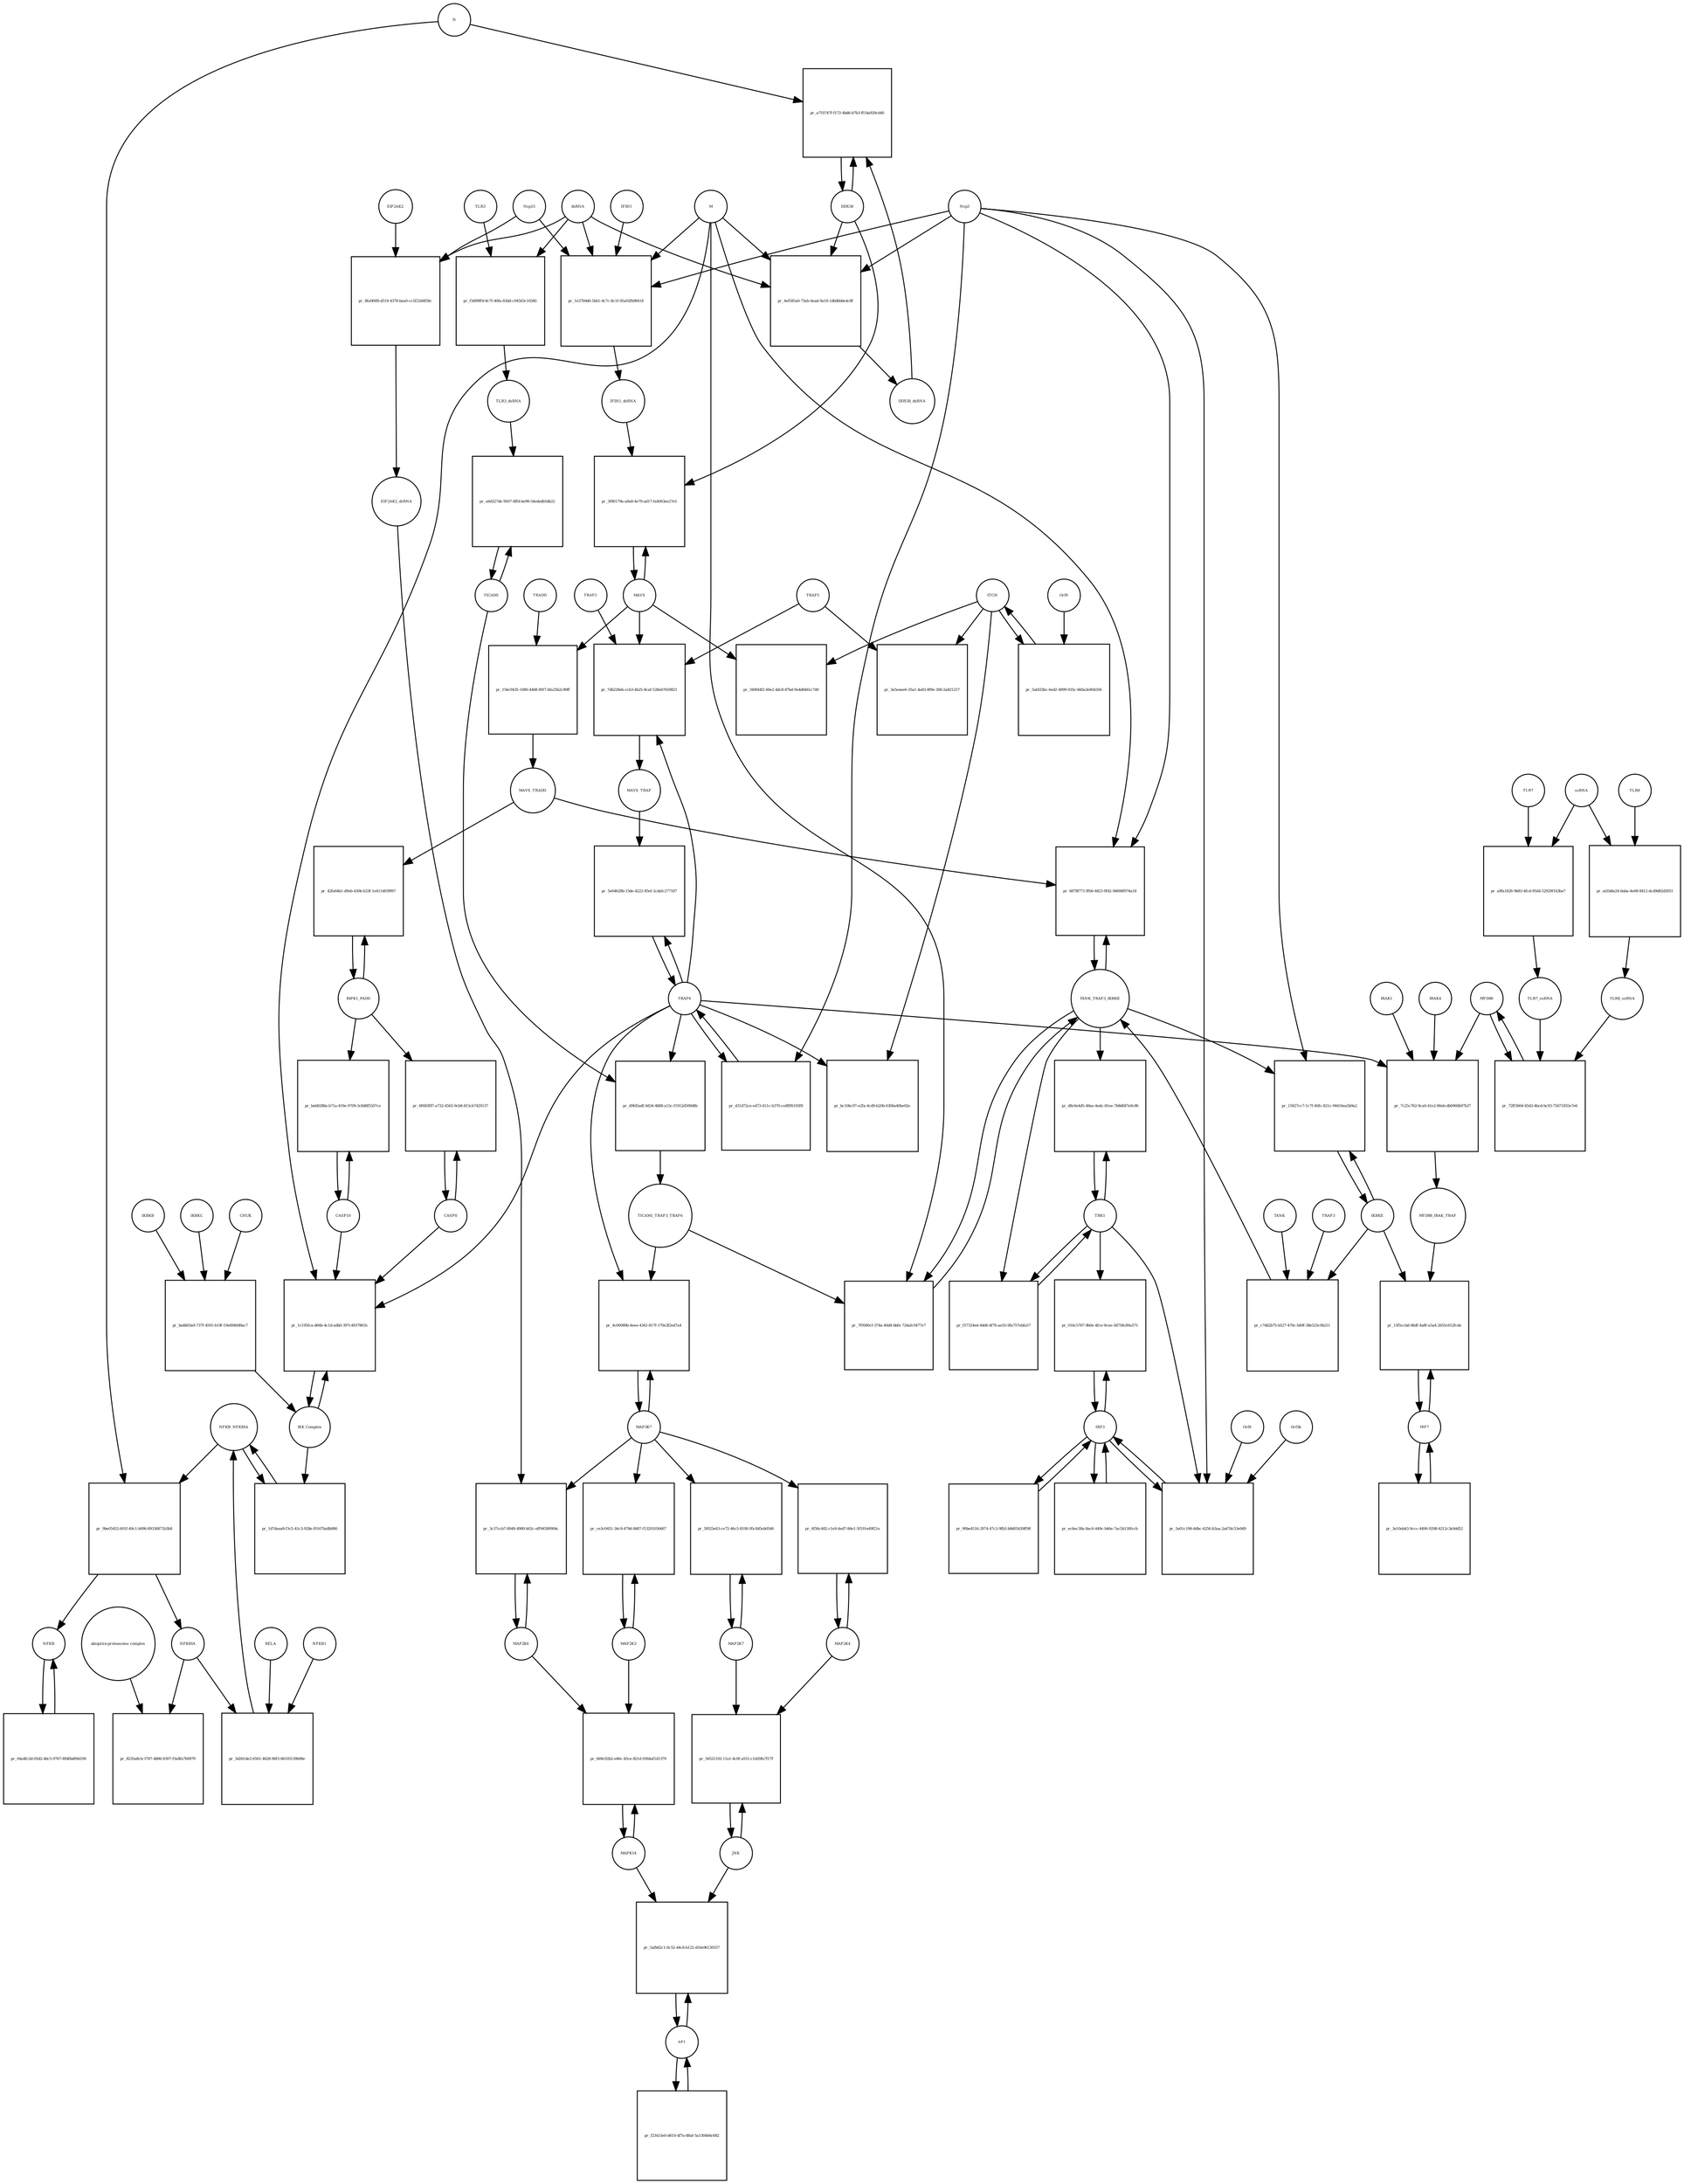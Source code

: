 strict digraph  {
NFKB_NFKBIA [annotation="", bipartite=0, cls=complex, fontsize=4, label=NFKB_NFKBIA, shape=circle];
"pr_9be05452-601f-49c1-b096-89336871b3b8" [annotation="", bipartite=1, cls=process, fontsize=4, label="pr_9be05452-601f-49c1-b096-89336871b3b8", shape=square];
NFKB [annotation="", bipartite=0, cls=complex, fontsize=4, label=NFKB, shape=circle];
NFKBIA [annotation=urn_miriam_hgnc_7797, bipartite=0, cls=macromolecule, fontsize=4, label=NFKBIA, shape=circle];
N [annotation=urn_miriam_ncbiprotein_1798174255, bipartite=0, cls=macromolecule, fontsize=4, label=N, shape=circle];
TLR3 [annotation=urn_miriam_hgnc_11849, bipartite=0, cls="macromolecule multimer", fontsize=4, label=TLR3, shape=circle];
"pr_f3d99ff4-8c7f-40fa-83dd-c04563c16580" [annotation="", bipartite=1, cls=process, fontsize=4, label="pr_f3d99ff4-8c7f-40fa-83dd-c04563c16580", shape=square];
dsRNA [annotation="", bipartite=0, cls="nucleic acid feature", fontsize=4, label=dsRNA, shape=circle];
TLR3_dsRNA [annotation="", bipartite=0, cls=complex, fontsize=4, label=TLR3_dsRNA, shape=circle];
"pr_4ef585a0-73eb-4ead-9a18-1d6dbb6e4c8f" [annotation="", bipartite=1, cls=process, fontsize=4, label="pr_4ef585a0-73eb-4ead-9a18-1d6dbb6e4c8f", shape=square];
DDX58_dsRNA [annotation="", bipartite=0, cls=complex, fontsize=4, label=DDX58_dsRNA, shape=circle];
M [annotation=urn_miriam_ncbiprotein_1796318601, bipartite=0, cls=macromolecule, fontsize=4, label=M, shape=circle];
Nsp3 [annotation=urn_miriam_ncbiprotein_1802476807, bipartite=0, cls=macromolecule, fontsize=4, label=Nsp3, shape=circle];
DDX58 [annotation=urn_miriam_hgnc_19102, bipartite=0, cls=macromolecule, fontsize=4, label=DDX58, shape=circle];
"pr_1e37b9d6-5bb1-4c7c-8c1f-05a02fb98418" [annotation="", bipartite=1, cls=process, fontsize=4, label="pr_1e37b9d6-5bb1-4c7c-8c1f-05a02fb98418", shape=square];
IFIH1_dsRNA [annotation="", bipartite=0, cls=complex, fontsize=4, label=IFIH1_dsRNA, shape=circle];
Nsp15 [annotation=urn_miriam_ncbiprotein_1802476818, bipartite=0, cls=macromolecule, fontsize=4, label=Nsp15, shape=circle];
IFIH1 [annotation=urn_miriam_hgnc_18873, bipartite=0, cls=macromolecule, fontsize=4, label=IFIH1, shape=circle];
"pr_a755747f-f172-4bd6-b7b3-ff14a920cd40" [annotation="", bipartite=1, cls=process, fontsize=4, label="pr_a755747f-f172-4bd6-b7b3-ff14a920cd40", shape=square];
MAVS [annotation=urn_miriam_hgnc_29233, bipartite=0, cls="macromolecule multimer", fontsize=4, label=MAVS, shape=circle];
"pr_3f80179a-a9a8-4e79-ad17-fa4063ee27e5" [annotation="", bipartite=1, cls=process, fontsize=4, label="pr_3f80179a-a9a8-4e79-ad17-fa4063ee27e5", shape=square];
"pr_8235a8cb-3767-4886-8307-f3a8fa7b9979" [annotation="", bipartite=1, cls=process, fontsize=4, label="pr_8235a8cb-3767-4886-8307-f3a8fa7b9979", shape=square];
"ubiquitin-proteasome complex" [annotation="", bipartite=0, cls=complex, fontsize=4, label="ubiquitin-proteasome complex", shape=circle];
IRF3 [annotation=urn_miriam_hgnc_6118, bipartite=0, cls="macromolecule multimer", fontsize=4, label=IRF3, shape=circle];
"pr_016c5767-9b0e-4fce-9cee-3d758c89a575" [annotation="", bipartite=1, cls=process, fontsize=4, label="pr_016c5767-9b0e-4fce-9cee-3d758c89a575", shape=square];
TBK1 [annotation="", bipartite=0, cls=macromolecule, fontsize=4, label=TBK1, shape=circle];
"pr_5e01c198-4dbc-4256-b3aa-2a47dc53e0d9" [annotation="", bipartite=1, cls=process, fontsize=4, label="pr_5e01c198-4dbc-4256-b3aa-2a47dc53e0d9", shape=square];
Orf3b [annotation=urn_miriam_uniprot_P59633, bipartite=0, cls=macromolecule, fontsize=4, label=Orf3b, shape=circle];
Orf8 [annotation=urn_miriam_ncbiprotein_1796318604, bipartite=0, cls=macromolecule, fontsize=4, label=Orf8, shape=circle];
IRF7 [annotation=urn_miriam_hgnc_6122, bipartite=0, cls="macromolecule multimer", fontsize=4, label=IRF7, shape=circle];
"pr_15f5ccbd-06df-4a8f-a5a4-2655c612fcde" [annotation="", bipartite=1, cls=process, fontsize=4, label="pr_15f5ccbd-06df-4a8f-a5a4-2655c612fcde", shape=square];
IKBKE [annotation=urn_miriam_hgnc_14552, bipartite=0, cls=macromolecule, fontsize=4, label=IKBKE, shape=circle];
MYD88_IRAK_TRAF [annotation="", bipartite=0, cls=complex, fontsize=4, label=MYD88_IRAK_TRAF, shape=circle];
TRAF6 [annotation=urn_miriam_hgnc_12036, bipartite=0, cls=macromolecule, fontsize=4, label=TRAF6, shape=circle];
"pr_5e64628b-15de-4222-85ef-2cdafc277187" [annotation="", bipartite=1, cls=process, fontsize=4, label="pr_5e64628b-15de-4222-85ef-2cdafc277187", shape=square];
MAVS_TRAF [annotation="", bipartite=0, cls=complex, fontsize=4, label=MAVS_TRAF, shape=circle];
"pr_349f44f2-60e2-4dc8-87bd-9e4d8461c749" [annotation="", bipartite=1, cls=process, fontsize=4, label="pr_349f44f2-60e2-4dc8-87bd-9e4d8461c749", shape=square];
ITCH [annotation="", bipartite=0, cls=macromolecule, fontsize=4, label=ITCH, shape=circle];
TRAF5 [annotation=urn_miriam_hgnc_12035, bipartite=0, cls=macromolecule, fontsize=4, label=TRAF5, shape=circle];
"pr_3a5eaee6-35a1-4a83-8f9e-30fc2a821217" [annotation="", bipartite=1, cls=process, fontsize=4, label="pr_3a5eaee6-35a1-4a83-8f9e-30fc2a821217", shape=square];
"pr_bc10bc97-e2fa-4cd9-b20b-6306a40be02e" [annotation="", bipartite=1, cls=process, fontsize=4, label="pr_bc10bc97-e2fa-4cd9-b20b-6306a40be02e", shape=square];
TICAM1 [annotation=urn_miriam_hgnc_18348, bipartite=0, cls=macromolecule, fontsize=4, label=TICAM1, shape=circle];
"pr_a6d327de-9507-4ffd-be99-54ededb5db22" [annotation="", bipartite=1, cls=process, fontsize=4, label="pr_a6d327de-9507-4ffd-be99-54ededb5db22", shape=square];
"pr_d9fd5adf-0d34-4888-a15c-f1912d509d8b" [annotation="", bipartite=1, cls=process, fontsize=4, label="pr_d9fd5adf-0d34-4888-a15c-f1912d509d8b", shape=square];
TICAM1_TRAF3_TRAF6 [annotation="", bipartite=0, cls=complex, fontsize=4, label=TICAM1_TRAF3_TRAF6, shape=circle];
TANK_TRAF3_IKBKE [annotation="", bipartite=0, cls=complex, fontsize=4, label=TANK_TRAF3_IKBKE, shape=circle];
"pr_7f9580cf-374a-40d4-bbfe-724afc0477e7" [annotation="", bipartite=1, cls=process, fontsize=4, label="pr_7f9580cf-374a-40d4-bbfe-724afc0477e7", shape=square];
"pr_d8c6e4d5-48ae-4edc-81ee-7b8d687e9c86" [annotation="", bipartite=1, cls=process, fontsize=4, label="pr_d8c6e4d5-48ae-4edc-81ee-7b8d687e9c86", shape=square];
"pr_15827cc7-1c7f-40fc-821c-94416ea5b9a2" [annotation="", bipartite=1, cls=process, fontsize=4, label="pr_15827cc7-1c7f-40fc-821c-94416ea5b9a2", shape=square];
MYD88 [annotation="", bipartite=0, cls=macromolecule, fontsize=4, label=MYD88, shape=circle];
"pr_7c25c762-9ca0-41e2-86eb-db0960b97b37" [annotation="", bipartite=1, cls=process, fontsize=4, label="pr_7c25c762-9ca0-41e2-86eb-db0960b97b37", shape=square];
IRAK1 [annotation=urn_miriam_hgnc_6112, bipartite=0, cls=macromolecule, fontsize=4, label=IRAK1, shape=circle];
IRAK4 [annotation=urn_miriam_hgnc_17967, bipartite=0, cls=macromolecule, fontsize=4, label=IRAK4, shape=circle];
TLR7 [annotation=urn_miriam_hgnc_15631, bipartite=0, cls=macromolecule, fontsize=4, label=TLR7, shape=circle];
"pr_a9fa1826-9b83-4fcd-95d4-52929f163ba7" [annotation="", bipartite=1, cls=process, fontsize=4, label="pr_a9fa1826-9b83-4fcd-95d4-52929f163ba7", shape=square];
TLR7_ssRNA [annotation="", bipartite=0, cls=complex, fontsize=4, label=TLR7_ssRNA, shape=circle];
ssRNA [annotation="", bipartite=0, cls="nucleic acid feature", fontsize=4, label=ssRNA, shape=circle];
TLR8 [annotation=urn_miriam_hgnc_15632, bipartite=0, cls=macromolecule, fontsize=4, label=TLR8, shape=circle];
"pr_ad1b8a24-6aba-4e68-8412-dcd9d82d3051" [annotation="", bipartite=1, cls=process, fontsize=4, label="pr_ad1b8a24-6aba-4e68-8412-dcd9d82d3051", shape=square];
TLR8_ssRNA [annotation="", bipartite=0, cls=complex, fontsize=4, label=TLR8_ssRNA, shape=circle];
"pr_72ff3664-65d3-4bcd-bc93-75671855e7e6" [annotation="", bipartite=1, cls=process, fontsize=4, label="pr_72ff3664-65d3-4bcd-bc93-75671855e7e6", shape=square];
MAP3K7 [annotation="", bipartite=0, cls=macromolecule, fontsize=4, label=MAP3K7, shape=circle];
"pr_4c00089b-4eee-4341-817f-170e3f2ed7a4" [annotation="", bipartite=1, cls=process, fontsize=4, label="pr_4c00089b-4eee-4341-817f-170e3f2ed7a4", shape=square];
TRAF2 [annotation=urn_miriam_hgnc_12032, bipartite=0, cls=macromolecule, fontsize=4, label=TRAF2, shape=circle];
"pr_7db228eb-ccb3-4b25-8caf-528eb7659821" [annotation="", bipartite=1, cls=process, fontsize=4, label="pr_7db228eb-ccb3-4b25-8caf-528eb7659821", shape=square];
"pr_5afd33bc-6ed2-4999-935c-660a3e804356" [annotation="", bipartite=1, cls=process, fontsize=4, label="pr_5afd33bc-6ed2-4999-935c-660a3e804356", shape=square];
Orf9 [annotation=urn_miriam_uniprot_P59636, bipartite=0, cls=macromolecule, fontsize=4, label=Orf9, shape=circle];
"pr_15bc9435-1080-4468-85f7-bfa25b2c90ff" [annotation="", bipartite=1, cls=process, fontsize=4, label="pr_15bc9435-1080-4468-85f7-bfa25b2c90ff", shape=square];
MAVS_TRADD [annotation="", bipartite=0, cls=complex, fontsize=4, label=MAVS_TRADD, shape=circle];
TRADD [annotation=urn_miriam_hgnc_12030, bipartite=0, cls=macromolecule, fontsize=4, label=TRADD, shape=circle];
"pr_d31d72ce-e473-411c-b370-ce8fff6193f8" [annotation="", bipartite=1, cls=process, fontsize=4, label="pr_d31d72ce-e473-411c-b370-ce8fff6193f8", shape=square];
AP1 [annotation="", bipartite=0, cls=complex, fontsize=4, label=AP1, shape=circle];
"pr_5afb62c1-6c52-44c8-b122-d16e96130557" [annotation="", bipartite=1, cls=process, fontsize=4, label="pr_5afb62c1-6c52-44c8-b122-d16e96130557", shape=square];
MAPK14 [annotation="", bipartite=0, cls=macromolecule, fontsize=4, label=MAPK14, shape=circle];
JNK [annotation="", bipartite=0, cls=complex, fontsize=4, label=JNK, shape=circle];
"pr_56521102-11a1-4c0f-a551-c1d20fa7f17f" [annotation="", bipartite=1, cls=process, fontsize=4, label="pr_56521102-11a1-4c0f-a551-c1d20fa7f17f", shape=square];
MAP2K7 [annotation="", bipartite=0, cls=macromolecule, fontsize=4, label=MAP2K7, shape=circle];
MAP2K4 [annotation="", bipartite=0, cls=macromolecule, fontsize=4, label=MAP2K4, shape=circle];
"pr_6f56c482-c1e9-4ed7-84e1-5f191e49f21e" [annotation="", bipartite=1, cls=process, fontsize=4, label="pr_6f56c482-c1e9-4ed7-84e1-5f191e49f21e", shape=square];
"pr_5f025e63-ce72-46c5-8100-95c845eb0546" [annotation="", bipartite=1, cls=process, fontsize=4, label="pr_5f025e63-ce72-46c5-8100-95c845eb0546", shape=square];
MAP2K3 [annotation="", bipartite=0, cls=macromolecule, fontsize=4, label=MAP2K3, shape=circle];
"pr_ce3c0451-34c9-479d-8487-f13201056667" [annotation="", bipartite=1, cls=process, fontsize=4, label="pr_ce3c0451-34c9-479d-8487-f13201056667", shape=square];
MAP2K6 [annotation="", bipartite=0, cls=macromolecule, fontsize=4, label=MAP2K6, shape=circle];
"pr_3c37ccb7-8949-4980-b02c-eff94589904c" [annotation="", bipartite=1, cls=process, fontsize=4, label="pr_3c37ccb7-8949-4980-b02c-eff94589904c", shape=square];
EIF2AK2_dsRNA [annotation="", bipartite=0, cls=complex, fontsize=4, label=EIF2AK2_dsRNA, shape=circle];
"pr_8fa0f6f8-d519-4378-bea0-cc5f23d4f58c" [annotation="", bipartite=1, cls=process, fontsize=4, label="pr_8fa0f6f8-d519-4378-bea0-cc5f23d4f58c", shape=square];
EIF2AK2 [annotation=urn_miriam_hgnc_9437, bipartite=0, cls=macromolecule, fontsize=4, label=EIF2AK2, shape=circle];
RIPK1_FADD [annotation="", bipartite=0, cls=complex, fontsize=4, label=RIPK1_FADD, shape=circle];
"pr_42fa64b1-d9eb-430b-b33f-1e411d039f67" [annotation="", bipartite=1, cls=process, fontsize=4, label="pr_42fa64b1-d9eb-430b-b33f-1e411d039f67", shape=square];
CASP8 [annotation="", bipartite=0, cls=macromolecule, fontsize=4, label=CASP8, shape=circle];
"pr_6f683f87-a732-4563-9cb8-815cb7429137" [annotation="", bipartite=1, cls=process, fontsize=4, label="pr_6f683f87-a732-4563-9cb8-815cb7429137", shape=square];
CASP10 [annotation="", bipartite=0, cls=macromolecule, fontsize=4, label=CASP10, shape=circle];
"pr_beb8288a-b71a-419e-9709-3c8d8f5507ce" [annotation="", bipartite=1, cls=process, fontsize=4, label="pr_beb8288a-b71a-419e-9709-3c8d8f5507ce", shape=square];
"pr_1d7daea8-f3c5-41c3-928e-f0167ba8b886" [annotation="", bipartite=1, cls=process, fontsize=4, label="pr_1d7daea8-f3c5-41c3-928e-f0167ba8b886", shape=square];
"IKK Complex" [annotation="", bipartite=0, cls=complex, fontsize=4, label="IKK Complex", shape=circle];
"pr_1c195fca-d66b-4c1d-adb0-397c4937861b" [annotation="", bipartite=1, cls=process, fontsize=4, label="pr_1c195fca-d66b-4c1d-adb0-397c4937861b", shape=square];
"pr_5d261de2-6561-4628-96f3-66105139b98e" [annotation="", bipartite=1, cls=process, fontsize=4, label="pr_5d261de2-6561-4628-96f3-66105139b98e", shape=square];
RELA [annotation="", bipartite=0, cls=macromolecule, fontsize=4, label=RELA, shape=circle];
NFKB1 [annotation="", bipartite=0, cls=macromolecule, fontsize=4, label=NFKB1, shape=circle];
IKBKG [annotation="", bipartite=0, cls=macromolecule, fontsize=4, label=IKBKG, shape=circle];
"pr_ba4b03a9-737f-4591-b19f-19e6940d9ac7" [annotation="", bipartite=1, cls=process, fontsize=4, label="pr_ba4b03a9-737f-4591-b19f-19e6940d9ac7", shape=square];
CHUK [annotation="", bipartite=0, cls=macromolecule, fontsize=4, label=CHUK, shape=circle];
IKBKB [annotation="", bipartite=0, cls=macromolecule, fontsize=4, label=IKBKB, shape=circle];
"pr_6878f771-ffb0-4823-9f42-94606f974a18" [annotation="", bipartite=1, cls=process, fontsize=4, label="pr_6878f771-ffb0-4823-9f42-94606f974a18", shape=square];
"pr_f57324ed-44d6-4f76-ae55-9fa757ebfa57" [annotation="", bipartite=1, cls=process, fontsize=4, label="pr_f57324ed-44d6-4f76-ae55-9fa757ebfa57", shape=square];
"pr_669c02b2-e46c-45ce-821d-9364af1d1379" [annotation="", bipartite=1, cls=process, fontsize=4, label="pr_669c02b2-e46c-45ce-821d-9364af1d1379", shape=square];
TRAF3 [annotation="", bipartite=0, cls=macromolecule, fontsize=4, label=TRAF3, shape=circle];
"pr_c7dd2b75-b527-470c-b49f-38e525c0b211" [annotation="", bipartite=1, cls=process, fontsize=4, label="pr_c7dd2b75-b527-470c-b49f-38e525c0b211", shape=square];
TANK [annotation="", bipartite=0, cls=macromolecule, fontsize=4, label=TANK, shape=circle];
"pr_04a4fc2d-05d2-46c5-9767-894fbd09d100" [annotation="", bipartite=1, cls=process, fontsize=4, label="pr_04a4fc2d-05d2-46c5-9767-894fbd09d100", shape=square];
"pr_ec6ec38a-8ac6-449c-b46e-7ac5b130fccb" [annotation="", bipartite=1, cls=process, fontsize=4, label="pr_ec6ec38a-8ac6-449c-b46e-7ac5b130fccb", shape=square];
"pr_90be4516-2974-47c3-9fb5-b8d05439ff98" [annotation="", bipartite=1, cls=process, fontsize=4, label="pr_90be4516-2974-47c3-9fb5-b8d05439ff98", shape=square];
"pr_3e10ab43-9ccc-4490-9298-4212c3a9dd52" [annotation="", bipartite=1, cls=process, fontsize=4, label="pr_3e10ab43-9ccc-4490-9298-4212c3a9dd52", shape=square];
"pr_f23415e0-d610-4f7a-88af-5a130466c682" [annotation="", bipartite=1, cls=process, fontsize=4, label="pr_f23415e0-d610-4f7a-88af-5a130466c682", shape=square];
NFKB_NFKBIA -> "pr_9be05452-601f-49c1-b096-89336871b3b8"  [annotation="", interaction_type=consumption];
NFKB_NFKBIA -> "pr_1d7daea8-f3c5-41c3-928e-f0167ba8b886"  [annotation="", interaction_type=consumption];
"pr_9be05452-601f-49c1-b096-89336871b3b8" -> NFKB  [annotation="", interaction_type=production];
"pr_9be05452-601f-49c1-b096-89336871b3b8" -> NFKBIA  [annotation="", interaction_type=production];
NFKB -> "pr_04a4fc2d-05d2-46c5-9767-894fbd09d100"  [annotation="", interaction_type=consumption];
NFKBIA -> "pr_8235a8cb-3767-4886-8307-f3a8fa7b9979"  [annotation="", interaction_type=consumption];
NFKBIA -> "pr_5d261de2-6561-4628-96f3-66105139b98e"  [annotation="", interaction_type=consumption];
N -> "pr_9be05452-601f-49c1-b096-89336871b3b8"  [annotation="urn_miriam_pubmed_16143815|urn_miriam_taxonomy_694009", interaction_type=stimulation];
N -> "pr_a755747f-f172-4bd6-b7b3-ff14a920cd40"  [annotation="urn_miriam_pubmed_25581309|urn_miriam_pubmed_28148787|urn_miriam_taxonomy_694009", interaction_type=inhibition];
TLR3 -> "pr_f3d99ff4-8c7f-40fa-83dd-c04563c16580"  [annotation="", interaction_type=consumption];
"pr_f3d99ff4-8c7f-40fa-83dd-c04563c16580" -> TLR3_dsRNA  [annotation="", interaction_type=production];
dsRNA -> "pr_f3d99ff4-8c7f-40fa-83dd-c04563c16580"  [annotation="", interaction_type=consumption];
dsRNA -> "pr_4ef585a0-73eb-4ead-9a18-1d6dbb6e4c8f"  [annotation="", interaction_type=consumption];
dsRNA -> "pr_1e37b9d6-5bb1-4c7c-8c1f-05a02fb98418"  [annotation="", interaction_type=consumption];
dsRNA -> "pr_8fa0f6f8-d519-4378-bea0-cc5f23d4f58c"  [annotation="", interaction_type=consumption];
TLR3_dsRNA -> "pr_a6d327de-9507-4ffd-be99-54ededb5db22"  [annotation=urn_miriam_pubmed_20303872, interaction_type=stimulation];
"pr_4ef585a0-73eb-4ead-9a18-1d6dbb6e4c8f" -> DDX58_dsRNA  [annotation="", interaction_type=production];
DDX58_dsRNA -> "pr_a755747f-f172-4bd6-b7b3-ff14a920cd40"  [annotation="urn_miriam_pubmed_25581309|urn_miriam_pubmed_28148787|urn_miriam_taxonomy_694009", interaction_type=catalysis];
M -> "pr_4ef585a0-73eb-4ead-9a18-1d6dbb6e4c8f"  [annotation="urn_miriam_pubmed_20303872|urn_miriam_pubmed_19380580|urn_miriam_pubmed_31226023|urn_miriam_taxonomy_694009", interaction_type=inhibition];
M -> "pr_1e37b9d6-5bb1-4c7c-8c1f-05a02fb98418"  [annotation="urn_miriam_pubmed_28484023|urn_miriam_pubmed_19380580|urn_miriam_pubmed_31226023|urn_miriam_taxonomy_694009", interaction_type=inhibition];
M -> "pr_7f9580cf-374a-40d4-bbfe-724afc0477e7"  [annotation="urn_miriam_pubmed_19380580|urn_miriam_pubmed_19366914|urn_miriam_taxonomy_694009", interaction_type=inhibition];
M -> "pr_1c195fca-d66b-4c1d-adb0-397c4937861b"  [annotation="urn_miriam_pubmed_19366914|urn_miriam_pubmed_20303872|urn_miriam_pubmed_17705188|urn_miriam_pubmed_694009", interaction_type=inhibition];
M -> "pr_6878f771-ffb0-4823-9f42-94606f974a18"  [annotation="urn_miriam_pubmed_19366914|urn_miriam_pubmed_27164085|urn_miriam_pubmed_19380580|urn_miriam_taxonomy_694009", interaction_type=inhibition];
Nsp3 -> "pr_4ef585a0-73eb-4ead-9a18-1d6dbb6e4c8f"  [annotation="urn_miriam_pubmed_20303872|urn_miriam_pubmed_19380580|urn_miriam_pubmed_31226023|urn_miriam_taxonomy_694009", interaction_type=inhibition];
Nsp3 -> "pr_1e37b9d6-5bb1-4c7c-8c1f-05a02fb98418"  [annotation="urn_miriam_pubmed_28484023|urn_miriam_pubmed_19380580|urn_miriam_pubmed_31226023|urn_miriam_taxonomy_694009", interaction_type=inhibition];
Nsp3 -> "pr_5e01c198-4dbc-4256-b3aa-2a47dc53e0d9"  [annotation="urn_miriam_pubmed_17761676|urn_miriam_pubmed_31226023|urn_miriam_taxonomy_694009", interaction_type=inhibition];
Nsp3 -> "pr_15827cc7-1c7f-40fc-821c-94416ea5b9a2"  [annotation="urn_miriam_pubmed_20303872|urn_miriam_pubmed_31226023|urn_miriam_taxonomy_694009", interaction_type=inhibition];
Nsp3 -> "pr_d31d72ce-e473-411c-b370-ce8fff6193f8"  [annotation="urn_miriam_pubmed_27164085|urn_miriam_taxonomy_694009", interaction_type=catalysis];
Nsp3 -> "pr_6878f771-ffb0-4823-9f42-94606f974a18"  [annotation="urn_miriam_pubmed_19366914|urn_miriam_pubmed_27164085|urn_miriam_pubmed_19380580|urn_miriam_taxonomy_694009", interaction_type=inhibition];
DDX58 -> "pr_4ef585a0-73eb-4ead-9a18-1d6dbb6e4c8f"  [annotation="", interaction_type=consumption];
DDX58 -> "pr_a755747f-f172-4bd6-b7b3-ff14a920cd40"  [annotation="", interaction_type=consumption];
DDX58 -> "pr_3f80179a-a9a8-4e79-ad17-fa4063ee27e5"  [annotation=urn_miriam_pubmed_25581309, interaction_type=catalysis];
"pr_1e37b9d6-5bb1-4c7c-8c1f-05a02fb98418" -> IFIH1_dsRNA  [annotation="", interaction_type=production];
IFIH1_dsRNA -> "pr_3f80179a-a9a8-4e79-ad17-fa4063ee27e5"  [annotation=urn_miriam_pubmed_25581309, interaction_type=catalysis];
Nsp15 -> "pr_1e37b9d6-5bb1-4c7c-8c1f-05a02fb98418"  [annotation="urn_miriam_pubmed_28484023|urn_miriam_pubmed_19380580|urn_miriam_pubmed_31226023|urn_miriam_taxonomy_694009", interaction_type=inhibition];
Nsp15 -> "pr_8fa0f6f8-d519-4378-bea0-cc5f23d4f58c"  [annotation="urn_miriam_pubmed_28484023|urn_miriam_pubmed_19366914|urn_miriam_taxonomy_694009", interaction_type=inhibition];
IFIH1 -> "pr_1e37b9d6-5bb1-4c7c-8c1f-05a02fb98418"  [annotation="", interaction_type=consumption];
"pr_a755747f-f172-4bd6-b7b3-ff14a920cd40" -> DDX58  [annotation="", interaction_type=production];
MAVS -> "pr_3f80179a-a9a8-4e79-ad17-fa4063ee27e5"  [annotation="", interaction_type=consumption];
MAVS -> "pr_349f44f2-60e2-4dc8-87bd-9e4d8461c749"  [annotation="", interaction_type=consumption];
MAVS -> "pr_7db228eb-ccb3-4b25-8caf-528eb7659821"  [annotation="", interaction_type=consumption];
MAVS -> "pr_15bc9435-1080-4468-85f7-bfa25b2c90ff"  [annotation="", interaction_type=consumption];
"pr_3f80179a-a9a8-4e79-ad17-fa4063ee27e5" -> MAVS  [annotation="", interaction_type=production];
"ubiquitin-proteasome complex" -> "pr_8235a8cb-3767-4886-8307-f3a8fa7b9979"  [annotation=urn_miriam_pubmed_20303872, interaction_type=catalysis];
IRF3 -> "pr_016c5767-9b0e-4fce-9cee-3d758c89a575"  [annotation="", interaction_type=consumption];
IRF3 -> "pr_5e01c198-4dbc-4256-b3aa-2a47dc53e0d9"  [annotation="", interaction_type=consumption];
IRF3 -> "pr_ec6ec38a-8ac6-449c-b46e-7ac5b130fccb"  [annotation="", interaction_type=consumption];
IRF3 -> "pr_90be4516-2974-47c3-9fb5-b8d05439ff98"  [annotation="", interaction_type=consumption];
"pr_016c5767-9b0e-4fce-9cee-3d758c89a575" -> IRF3  [annotation="", interaction_type=production];
TBK1 -> "pr_016c5767-9b0e-4fce-9cee-3d758c89a575"  [annotation=urn_miriam_pubmed_25581309, interaction_type=catalysis];
TBK1 -> "pr_5e01c198-4dbc-4256-b3aa-2a47dc53e0d9"  [annotation="urn_miriam_pubmed_17761676|urn_miriam_pubmed_31226023|urn_miriam_taxonomy_694009", interaction_type=catalysis];
TBK1 -> "pr_d8c6e4d5-48ae-4edc-81ee-7b8d687e9c86"  [annotation="", interaction_type=consumption];
TBK1 -> "pr_f57324ed-44d6-4f76-ae55-9fa757ebfa57"  [annotation="", interaction_type=consumption];
"pr_5e01c198-4dbc-4256-b3aa-2a47dc53e0d9" -> IRF3  [annotation="", interaction_type=production];
Orf3b -> "pr_5e01c198-4dbc-4256-b3aa-2a47dc53e0d9"  [annotation="urn_miriam_pubmed_17761676|urn_miriam_pubmed_31226023|urn_miriam_taxonomy_694009", interaction_type=inhibition];
Orf8 -> "pr_5e01c198-4dbc-4256-b3aa-2a47dc53e0d9"  [annotation="urn_miriam_pubmed_17761676|urn_miriam_pubmed_31226023|urn_miriam_taxonomy_694009", interaction_type=inhibition];
IRF7 -> "pr_15f5ccbd-06df-4a8f-a5a4-2655c612fcde"  [annotation="", interaction_type=consumption];
IRF7 -> "pr_3e10ab43-9ccc-4490-9298-4212c3a9dd52"  [annotation="", interaction_type=consumption];
"pr_15f5ccbd-06df-4a8f-a5a4-2655c612fcde" -> IRF7  [annotation="", interaction_type=production];
IKBKE -> "pr_15f5ccbd-06df-4a8f-a5a4-2655c612fcde"  [annotation=urn_miriam_pubmed_20303872, interaction_type=catalysis];
IKBKE -> "pr_15827cc7-1c7f-40fc-821c-94416ea5b9a2"  [annotation="", interaction_type=consumption];
IKBKE -> "pr_c7dd2b75-b527-470c-b49f-38e525c0b211"  [annotation="", interaction_type=consumption];
MYD88_IRAK_TRAF -> "pr_15f5ccbd-06df-4a8f-a5a4-2655c612fcde"  [annotation=urn_miriam_pubmed_20303872, interaction_type=catalysis];
TRAF6 -> "pr_5e64628b-15de-4222-85ef-2cdafc277187"  [annotation="", interaction_type=consumption];
TRAF6 -> "pr_bc10bc97-e2fa-4cd9-b20b-6306a40be02e"  [annotation="", interaction_type=consumption];
TRAF6 -> "pr_d9fd5adf-0d34-4888-a15c-f1912d509d8b"  [annotation="", interaction_type=consumption];
TRAF6 -> "pr_7c25c762-9ca0-41e2-86eb-db0960b97b37"  [annotation="", interaction_type=consumption];
TRAF6 -> "pr_4c00089b-4eee-4341-817f-170e3f2ed7a4"  [annotation=urn_miriam_pubmed_19366914, interaction_type=stimulation];
TRAF6 -> "pr_7db228eb-ccb3-4b25-8caf-528eb7659821"  [annotation="", interaction_type=consumption];
TRAF6 -> "pr_d31d72ce-e473-411c-b370-ce8fff6193f8"  [annotation="", interaction_type=consumption];
TRAF6 -> "pr_1c195fca-d66b-4c1d-adb0-397c4937861b"  [annotation="urn_miriam_pubmed_19366914|urn_miriam_pubmed_20303872|urn_miriam_pubmed_17705188|urn_miriam_pubmed_694009", interaction_type=stimulation];
"pr_5e64628b-15de-4222-85ef-2cdafc277187" -> TRAF6  [annotation="", interaction_type=production];
MAVS_TRAF -> "pr_5e64628b-15de-4222-85ef-2cdafc277187"  [annotation=urn_miriam_pubmed_19366914, interaction_type=catalysis];
ITCH -> "pr_349f44f2-60e2-4dc8-87bd-9e4d8461c749"  [annotation=urn_miriam_pubmed_25135833, interaction_type=catalysis];
ITCH -> "pr_3a5eaee6-35a1-4a83-8f9e-30fc2a821217"  [annotation=urn_miriam_pubmed_25135833, interaction_type=catalysis];
ITCH -> "pr_bc10bc97-e2fa-4cd9-b20b-6306a40be02e"  [annotation=urn_miriam_pubmed_25135833, interaction_type=catalysis];
ITCH -> "pr_5afd33bc-6ed2-4999-935c-660a3e804356"  [annotation="", interaction_type=consumption];
TRAF5 -> "pr_3a5eaee6-35a1-4a83-8f9e-30fc2a821217"  [annotation="", interaction_type=consumption];
TRAF5 -> "pr_7db228eb-ccb3-4b25-8caf-528eb7659821"  [annotation="", interaction_type=consumption];
TICAM1 -> "pr_a6d327de-9507-4ffd-be99-54ededb5db22"  [annotation="", interaction_type=consumption];
TICAM1 -> "pr_d9fd5adf-0d34-4888-a15c-f1912d509d8b"  [annotation="", interaction_type=consumption];
"pr_a6d327de-9507-4ffd-be99-54ededb5db22" -> TICAM1  [annotation="", interaction_type=production];
"pr_d9fd5adf-0d34-4888-a15c-f1912d509d8b" -> TICAM1_TRAF3_TRAF6  [annotation="", interaction_type=production];
TICAM1_TRAF3_TRAF6 -> "pr_7f9580cf-374a-40d4-bbfe-724afc0477e7"  [annotation="urn_miriam_pubmed_19380580|urn_miriam_pubmed_19366914|urn_miriam_taxonomy_694009", interaction_type=stimulation];
TICAM1_TRAF3_TRAF6 -> "pr_4c00089b-4eee-4341-817f-170e3f2ed7a4"  [annotation=urn_miriam_pubmed_19366914, interaction_type=stimulation];
TANK_TRAF3_IKBKE -> "pr_7f9580cf-374a-40d4-bbfe-724afc0477e7"  [annotation="", interaction_type=consumption];
TANK_TRAF3_IKBKE -> "pr_d8c6e4d5-48ae-4edc-81ee-7b8d687e9c86"  [annotation=urn_miriam_pubmed_20303872, interaction_type=stimulation];
TANK_TRAF3_IKBKE -> "pr_15827cc7-1c7f-40fc-821c-94416ea5b9a2"  [annotation="urn_miriam_pubmed_20303872|urn_miriam_pubmed_31226023|urn_miriam_taxonomy_694009", interaction_type=stimulation];
TANK_TRAF3_IKBKE -> "pr_6878f771-ffb0-4823-9f42-94606f974a18"  [annotation="", interaction_type=consumption];
TANK_TRAF3_IKBKE -> "pr_f57324ed-44d6-4f76-ae55-9fa757ebfa57"  [annotation=urn_miriam_pubmed_19366914, interaction_type=stimulation];
"pr_7f9580cf-374a-40d4-bbfe-724afc0477e7" -> TANK_TRAF3_IKBKE  [annotation="", interaction_type=production];
"pr_d8c6e4d5-48ae-4edc-81ee-7b8d687e9c86" -> TBK1  [annotation="", interaction_type=production];
"pr_15827cc7-1c7f-40fc-821c-94416ea5b9a2" -> IKBKE  [annotation="", interaction_type=production];
MYD88 -> "pr_7c25c762-9ca0-41e2-86eb-db0960b97b37"  [annotation="", interaction_type=consumption];
MYD88 -> "pr_72ff3664-65d3-4bcd-bc93-75671855e7e6"  [annotation="", interaction_type=consumption];
"pr_7c25c762-9ca0-41e2-86eb-db0960b97b37" -> MYD88_IRAK_TRAF  [annotation="", interaction_type=production];
IRAK1 -> "pr_7c25c762-9ca0-41e2-86eb-db0960b97b37"  [annotation="", interaction_type=consumption];
IRAK4 -> "pr_7c25c762-9ca0-41e2-86eb-db0960b97b37"  [annotation="", interaction_type=consumption];
TLR7 -> "pr_a9fa1826-9b83-4fcd-95d4-52929f163ba7"  [annotation="", interaction_type=consumption];
"pr_a9fa1826-9b83-4fcd-95d4-52929f163ba7" -> TLR7_ssRNA  [annotation="", interaction_type=production];
TLR7_ssRNA -> "pr_72ff3664-65d3-4bcd-bc93-75671855e7e6"  [annotation=urn_miriam_pubmed_19366914, interaction_type=stimulation];
ssRNA -> "pr_a9fa1826-9b83-4fcd-95d4-52929f163ba7"  [annotation="", interaction_type=consumption];
ssRNA -> "pr_ad1b8a24-6aba-4e68-8412-dcd9d82d3051"  [annotation="", interaction_type=consumption];
TLR8 -> "pr_ad1b8a24-6aba-4e68-8412-dcd9d82d3051"  [annotation="", interaction_type=consumption];
"pr_ad1b8a24-6aba-4e68-8412-dcd9d82d3051" -> TLR8_ssRNA  [annotation="", interaction_type=production];
TLR8_ssRNA -> "pr_72ff3664-65d3-4bcd-bc93-75671855e7e6"  [annotation=urn_miriam_pubmed_19366914, interaction_type=stimulation];
"pr_72ff3664-65d3-4bcd-bc93-75671855e7e6" -> MYD88  [annotation="", interaction_type=production];
MAP3K7 -> "pr_4c00089b-4eee-4341-817f-170e3f2ed7a4"  [annotation="", interaction_type=consumption];
MAP3K7 -> "pr_6f56c482-c1e9-4ed7-84e1-5f191e49f21e"  [annotation=urn_miriam_pubmed_19366914, interaction_type=catalysis];
MAP3K7 -> "pr_5f025e63-ce72-46c5-8100-95c845eb0546"  [annotation=urn_miriam_pubmed_19366914, interaction_type=catalysis];
MAP3K7 -> "pr_ce3c0451-34c9-479d-8487-f13201056667"  [annotation=urn_miriam_pubmed_19366914, interaction_type=catalysis];
MAP3K7 -> "pr_3c37ccb7-8949-4980-b02c-eff94589904c"  [annotation=urn_miriam_pubmed_19366914, interaction_type=catalysis];
"pr_4c00089b-4eee-4341-817f-170e3f2ed7a4" -> MAP3K7  [annotation="", interaction_type=production];
TRAF2 -> "pr_7db228eb-ccb3-4b25-8caf-528eb7659821"  [annotation="", interaction_type=consumption];
"pr_7db228eb-ccb3-4b25-8caf-528eb7659821" -> MAVS_TRAF  [annotation="", interaction_type=production];
"pr_5afd33bc-6ed2-4999-935c-660a3e804356" -> ITCH  [annotation="", interaction_type=production];
Orf9 -> "pr_5afd33bc-6ed2-4999-935c-660a3e804356"  [annotation="urn_miriam_pubmed_25135833|urn_miriam_taxonomy_694009", interaction_type=stimulation];
"pr_15bc9435-1080-4468-85f7-bfa25b2c90ff" -> MAVS_TRADD  [annotation="", interaction_type=production];
MAVS_TRADD -> "pr_42fa64b1-d9eb-430b-b33f-1e411d039f67"  [annotation=urn_miriam_pubmed_19366914, interaction_type=stimulation];
MAVS_TRADD -> "pr_6878f771-ffb0-4823-9f42-94606f974a18"  [annotation="urn_miriam_pubmed_19366914|urn_miriam_pubmed_27164085|urn_miriam_pubmed_19380580|urn_miriam_taxonomy_694009", interaction_type=stimulation];
TRADD -> "pr_15bc9435-1080-4468-85f7-bfa25b2c90ff"  [annotation="", interaction_type=consumption];
"pr_d31d72ce-e473-411c-b370-ce8fff6193f8" -> TRAF6  [annotation="", interaction_type=production];
AP1 -> "pr_5afb62c1-6c52-44c8-b122-d16e96130557"  [annotation="", interaction_type=consumption];
AP1 -> "pr_f23415e0-d610-4f7a-88af-5a130466c682"  [annotation="", interaction_type=consumption];
"pr_5afb62c1-6c52-44c8-b122-d16e96130557" -> AP1  [annotation="", interaction_type=production];
MAPK14 -> "pr_5afb62c1-6c52-44c8-b122-d16e96130557"  [annotation=urn_miriam_pubmed_19366914, interaction_type=stimulation];
MAPK14 -> "pr_669c02b2-e46c-45ce-821d-9364af1d1379"  [annotation="", interaction_type=consumption];
JNK -> "pr_5afb62c1-6c52-44c8-b122-d16e96130557"  [annotation=urn_miriam_pubmed_19366914, interaction_type=stimulation];
JNK -> "pr_56521102-11a1-4c0f-a551-c1d20fa7f17f"  [annotation="", interaction_type=consumption];
"pr_56521102-11a1-4c0f-a551-c1d20fa7f17f" -> JNK  [annotation="", interaction_type=production];
MAP2K7 -> "pr_56521102-11a1-4c0f-a551-c1d20fa7f17f"  [annotation=urn_miriam_pubmed_19366914, interaction_type=catalysis];
MAP2K7 -> "pr_5f025e63-ce72-46c5-8100-95c845eb0546"  [annotation="", interaction_type=consumption];
MAP2K4 -> "pr_56521102-11a1-4c0f-a551-c1d20fa7f17f"  [annotation=urn_miriam_pubmed_19366914, interaction_type=catalysis];
MAP2K4 -> "pr_6f56c482-c1e9-4ed7-84e1-5f191e49f21e"  [annotation="", interaction_type=consumption];
"pr_6f56c482-c1e9-4ed7-84e1-5f191e49f21e" -> MAP2K4  [annotation="", interaction_type=production];
"pr_5f025e63-ce72-46c5-8100-95c845eb0546" -> MAP2K7  [annotation="", interaction_type=production];
MAP2K3 -> "pr_ce3c0451-34c9-479d-8487-f13201056667"  [annotation="", interaction_type=consumption];
MAP2K3 -> "pr_669c02b2-e46c-45ce-821d-9364af1d1379"  [annotation=urn_miriam_pubmed_19366914, interaction_type=catalysis];
"pr_ce3c0451-34c9-479d-8487-f13201056667" -> MAP2K3  [annotation="", interaction_type=production];
MAP2K6 -> "pr_3c37ccb7-8949-4980-b02c-eff94589904c"  [annotation="", interaction_type=consumption];
MAP2K6 -> "pr_669c02b2-e46c-45ce-821d-9364af1d1379"  [annotation=urn_miriam_pubmed_19366914, interaction_type=catalysis];
"pr_3c37ccb7-8949-4980-b02c-eff94589904c" -> MAP2K6  [annotation="", interaction_type=production];
EIF2AK2_dsRNA -> "pr_3c37ccb7-8949-4980-b02c-eff94589904c"  [annotation=urn_miriam_pubmed_19366914, interaction_type=stimulation];
"pr_8fa0f6f8-d519-4378-bea0-cc5f23d4f58c" -> EIF2AK2_dsRNA  [annotation="", interaction_type=production];
EIF2AK2 -> "pr_8fa0f6f8-d519-4378-bea0-cc5f23d4f58c"  [annotation="", interaction_type=consumption];
RIPK1_FADD -> "pr_42fa64b1-d9eb-430b-b33f-1e411d039f67"  [annotation="", interaction_type=consumption];
RIPK1_FADD -> "pr_6f683f87-a732-4563-9cb8-815cb7429137"  [annotation=urn_miriam_pubmed_19366914, interaction_type=stimulation];
RIPK1_FADD -> "pr_beb8288a-b71a-419e-9709-3c8d8f5507ce"  [annotation=urn_miriam_pubmed_20303872, interaction_type=stimulation];
"pr_42fa64b1-d9eb-430b-b33f-1e411d039f67" -> RIPK1_FADD  [annotation="", interaction_type=production];
CASP8 -> "pr_6f683f87-a732-4563-9cb8-815cb7429137"  [annotation="", interaction_type=consumption];
CASP8 -> "pr_1c195fca-d66b-4c1d-adb0-397c4937861b"  [annotation="urn_miriam_pubmed_19366914|urn_miriam_pubmed_20303872|urn_miriam_pubmed_17705188|urn_miriam_pubmed_694009", interaction_type=stimulation];
"pr_6f683f87-a732-4563-9cb8-815cb7429137" -> CASP8  [annotation="", interaction_type=production];
CASP10 -> "pr_beb8288a-b71a-419e-9709-3c8d8f5507ce"  [annotation="", interaction_type=consumption];
CASP10 -> "pr_1c195fca-d66b-4c1d-adb0-397c4937861b"  [annotation="urn_miriam_pubmed_19366914|urn_miriam_pubmed_20303872|urn_miriam_pubmed_17705188|urn_miriam_pubmed_694009", interaction_type=stimulation];
"pr_beb8288a-b71a-419e-9709-3c8d8f5507ce" -> CASP10  [annotation="", interaction_type=production];
"pr_1d7daea8-f3c5-41c3-928e-f0167ba8b886" -> NFKB_NFKBIA  [annotation="", interaction_type=production];
"IKK Complex" -> "pr_1d7daea8-f3c5-41c3-928e-f0167ba8b886"  [annotation=urn_miriam_pubmed_19366914, interaction_type=catalysis];
"IKK Complex" -> "pr_1c195fca-d66b-4c1d-adb0-397c4937861b"  [annotation="", interaction_type=consumption];
"pr_1c195fca-d66b-4c1d-adb0-397c4937861b" -> "IKK Complex"  [annotation="", interaction_type=production];
"pr_5d261de2-6561-4628-96f3-66105139b98e" -> NFKB_NFKBIA  [annotation="", interaction_type=production];
RELA -> "pr_5d261de2-6561-4628-96f3-66105139b98e"  [annotation="", interaction_type=consumption];
NFKB1 -> "pr_5d261de2-6561-4628-96f3-66105139b98e"  [annotation="", interaction_type=consumption];
IKBKG -> "pr_ba4b03a9-737f-4591-b19f-19e6940d9ac7"  [annotation="", interaction_type=consumption];
"pr_ba4b03a9-737f-4591-b19f-19e6940d9ac7" -> "IKK Complex"  [annotation="", interaction_type=production];
CHUK -> "pr_ba4b03a9-737f-4591-b19f-19e6940d9ac7"  [annotation="", interaction_type=consumption];
IKBKB -> "pr_ba4b03a9-737f-4591-b19f-19e6940d9ac7"  [annotation="", interaction_type=consumption];
"pr_6878f771-ffb0-4823-9f42-94606f974a18" -> TANK_TRAF3_IKBKE  [annotation="", interaction_type=production];
"pr_f57324ed-44d6-4f76-ae55-9fa757ebfa57" -> TBK1  [annotation="", interaction_type=production];
"pr_669c02b2-e46c-45ce-821d-9364af1d1379" -> MAPK14  [annotation="", interaction_type=production];
TRAF3 -> "pr_c7dd2b75-b527-470c-b49f-38e525c0b211"  [annotation="", interaction_type=consumption];
"pr_c7dd2b75-b527-470c-b49f-38e525c0b211" -> TANK_TRAF3_IKBKE  [annotation="", interaction_type=production];
TANK -> "pr_c7dd2b75-b527-470c-b49f-38e525c0b211"  [annotation="", interaction_type=consumption];
"pr_04a4fc2d-05d2-46c5-9767-894fbd09d100" -> NFKB  [annotation="", interaction_type=production];
"pr_ec6ec38a-8ac6-449c-b46e-7ac5b130fccb" -> IRF3  [annotation="", interaction_type=production];
"pr_90be4516-2974-47c3-9fb5-b8d05439ff98" -> IRF3  [annotation="", interaction_type=production];
"pr_3e10ab43-9ccc-4490-9298-4212c3a9dd52" -> IRF7  [annotation="", interaction_type=production];
"pr_f23415e0-d610-4f7a-88af-5a130466c682" -> AP1  [annotation="", interaction_type=production];
}

